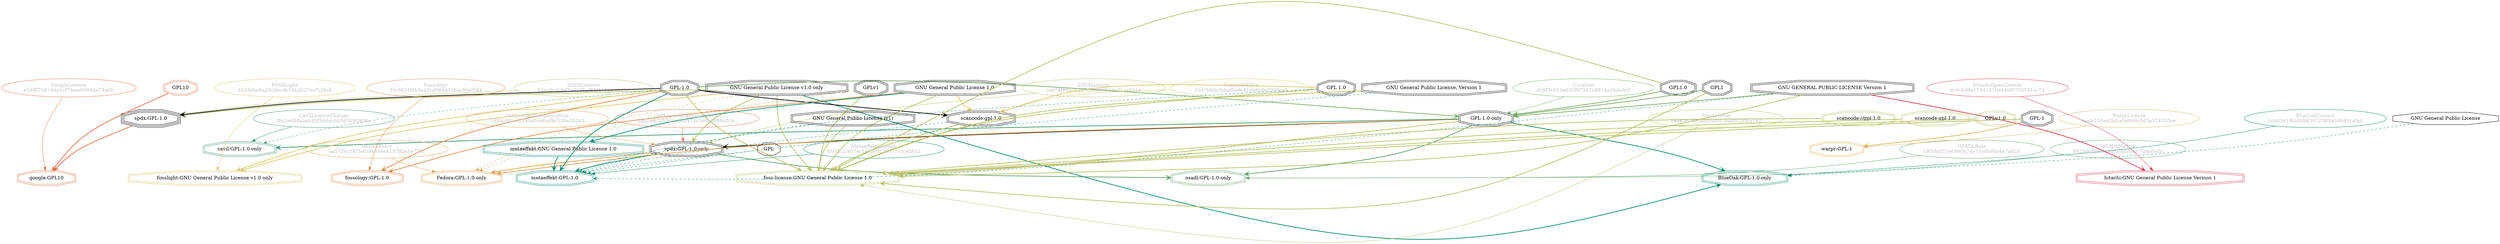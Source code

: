 strict digraph {
    node [shape=box];
    graph [splines=curved];
    1900 [label="SPDXLicense\n1a674f88ed82576b0a09553e21aa521e"
         ,fontcolor=gray
         ,color="#b8bf62"
         ,fillcolor="beige;1"
         ,shape=ellipse];
    1901 [label="spdx:GPL-1.0-only"
         ,shape=doubleoctagon];
    1902 [label="GPL-1.0-only"
         ,shape=doubleoctagon];
    1903 [label="GNU General Public License v1.0 only"
         ,shape=doubleoctagon];
    1912 [label="SPDXLicense\n52ea51dc9d744195af8fd471aa30cf2b"
         ,fontcolor=gray
         ,color="#b8bf62"
         ,fillcolor="beige;1"
         ,shape=ellipse];
    1913 [label="spdx:GPL-1.0"
         ,shape=tripleoctagon];
    1914 [label="GPL-1.0"
         ,shape=doubleoctagon];
    5707 [label="GoogleLicense\ne58fff79819de1cf79eadf06dda74a6b"
         ,fontcolor=gray
         ,color="#e06f45"
         ,fillcolor="beige;1"
         ,shape=ellipse];
    5708 [label="google:GPL10"
         ,color="#e06f45"
         ,shape=doubleoctagon];
    5709 [label=GPL10
         ,color="#e06f45"
         ,shape=doubleoctagon];
    6433 [label="FedoraEntry\naa5728c187b4094656e41578be1e779f"
         ,fontcolor=gray
         ,color="#e09d4b"
         ,fillcolor="beige;1"
         ,shape=ellipse];
    6434 [label="Fedora:GPL-1.0-only"
         ,color="#e09d4b"
         ,shape=doubleoctagon];
    6435 [label=GPLv1
         ,shape=doubleoctagon];
    9341 [label="BlueOakCouncil\n1cdd341f6b89b839723834598831efad"
         ,fontcolor=gray
         ,color="#00876c"
         ,fillcolor="beige;1"
         ,shape=ellipse];
    9342 [label="BlueOak:GPL-1.0-only"
         ,color="#00876c"
         ,shape=doubleoctagon];
    9343 [label="GNU General Public License"
         ,shape=octagon];
    9570 [label="OSADLRule\n193ddd33e6990b24e75c8be0a447ab24"
         ,fontcolor=gray
         ,color="#58a066"
         ,fillcolor="beige;1"
         ,shape=ellipse];
    9571 [label="osadl:GPL-1.0-only"
         ,color="#58a066"
         ,shape=doubleoctagon];
    9866 [label="OSADLMatrix\n6020dcfba08c9bf4c6bf6ed7fa4c6e5e"
         ,fontcolor=gray
         ,color="#58a066"
         ,fillcolor="beige;1"
         ,shape=ellipse];
    16286 [label="ScancodeData\n23d1fd0b0bbaf0ede41eb6b8e7300cc8"
          ,fontcolor=gray
          ,color="#dac767"
          ,fillcolor="beige;1"
          ,shape=ellipse];
    16287 [label="scancode:gpl-1.0"
          ,shape=doubleoctagon];
    16288 [label="GPL 1.0"
          ,shape=doubleoctagon];
    16289 [label="GNU General Public License 1.0"
          ,shape=doubleoctagon];
    26724 [label="Fossology\n5fe3624f6b5a40cd068d318ec96ef784"
          ,fontcolor=gray
          ,color="#e18745"
          ,fillcolor="beige;1"
          ,shape=ellipse];
    26725 [label="fossology:GPL-1.0"
          ,color="#e18745"
          ,shape=doubleoctagon];
    27164 [label=GPL,shape=octagon];
    28713 [label="OrtLicenseCategorization\nbf67d428936b3248473d3e8a0986d53e"
          ,fontcolor=gray
          ,color="#e06f45"
          ,fillcolor="beige;1"
          ,shape=ellipse];
    35460 [label="OrtLicenseCategorization\n1859c0fdedc340e04e6a99c539a20345"
          ,fontcolor=gray
          ,color="#e09d4b"
          ,fillcolor="beige;1"
          ,shape=ellipse];
    36886 [label="CavilLicenseChange\nf0c2ed84abab30f59dabbb5d3690909e"
          ,fontcolor=gray
          ,color="#379469"
          ,fillcolor="beige;1"
          ,shape=ellipse];
    36887 [label="cavil:GPL-1.0-only"
          ,color="#379469"
          ,shape=doubleoctagon];
    42810 [label="MetaeffektLicense\n8f45822407ec1eb8c91385751fc4b931"
          ,fontcolor=gray
          ,color="#00876c"
          ,fillcolor="beige;1"
          ,shape=ellipse];
    42811 [label="metaeffekt:GPL-1.0"
          ,color="#00876c"
          ,shape=doubleoctagon];
    42812 [label="metaeffekt:GNU General Public License 1.0"
          ,color="#00876c"
          ,shape=doubleoctagon];
    42813 [label="GNU General Public License, Version 1"
          ,shape=doubleoctagon];
    42814 [label="GNU General Public License (v1)"
          ,shape=doubleoctagon];
    42815 [label="GNU GENERAL PUBLIC LICENSE Version 1"
          ,shape=doubleoctagon];
    50154 [label="WarprLicense\naaab133ea0bfca0e699c5d3a374520ce"
          ,fontcolor=gray
          ,color="#deb256"
          ,fillcolor="beige;1"
          ,shape=ellipse];
    50155 [label="warpr:GPL-1"
          ,color="#deb256"
          ,shape=doubleoctagon];
    50156 [label="GPL-1"
          ,shape=doubleoctagon];
    50526 [label="FossLicense\n8a463b7f55a8b4af0f79ad0f29f6a192"
          ,fontcolor=gray
          ,color="#b8bf62"
          ,fillcolor="beige;1"
          ,shape=ellipse];
    50527 [label="foss-license:GNU General Public License 1.0"
          ,color="#b8bf62"
          ,shape=doubleoctagon];
    50528 [label="GPL1.0"
          ,shape=doubleoctagon];
    50529 [label=GPL1
          ,shape=doubleoctagon];
    50530 [label="scancode://gpl-1.0"
          ,color="#b8bf62"
          ,shape=doubleoctagon];
    50531 [label="scancode:gpl-1.0"
          ,color="#b8bf62"
          ,shape=doubleoctagon];
    50532 [label="GPLv1.0"
          ,color="#b8bf62"
          ,shape=doubleoctagon];
    51115 [label="FOSSLight\n5b33dbe6a20cdecdb54b2027ecf528c6"
          ,fontcolor=gray
          ,color="#dac767"
          ,fillcolor="beige;1"
          ,shape=ellipse];
    51116 [label="fosslight:GNU General Public License v1.0 only"
          ,color="#dac767"
          ,shape=doubleoctagon];
    51216 [label="HitachiOpenLicense\nec9c4d6e174d101be946f6703551ac75"
          ,fontcolor=gray
          ,color="#d43d51"
          ,fillcolor="beige;1"
          ,shape=ellipse];
    51217 [label="hitachi:GNU General Public License Version 1"
          ,color="#d43d51"
          ,shape=doubleoctagon];
    55991 [label="Curation\nd08f3c033e830f97382b8814a26dedc2"
          ,fontcolor=gray
          ,color="#78ab63"
          ,fillcolor="beige;1"
          ,shape=ellipse];
    1900 -> 1901 [weight=0.5
                 ,color="#b8bf62"];
    1901 -> 6434 [style=bold
                 ,arrowhead=vee
                 ,weight=0.7
                 ,color="#e09d4b"];
    1901 -> 9571 [style=bold
                 ,arrowhead=vee
                 ,weight=0.7
                 ,color="#58a066"];
    1901 -> 42811 [style=bold
                  ,arrowhead=vee
                  ,weight=0.7
                  ,color="#00876c"];
    1902 -> 1901 [style=bold
                 ,arrowhead=vee
                 ,weight=0.7];
    1902 -> 6434 [style=bold
                 ,arrowhead=vee
                 ,weight=0.7
                 ,color="#e09d4b"];
    1902 -> 9342 [style=bold
                 ,arrowhead=vee
                 ,weight=0.7
                 ,color="#00876c"];
    1902 -> 9571 [style=bold
                 ,arrowhead=vee
                 ,weight=0.7
                 ,color="#58a066"];
    1902 -> 36887 [style=bold
                  ,arrowhead=vee
                  ,weight=0.7
                  ,color="#379469"];
    1902 -> 36887 [style=bold
                  ,arrowhead=vee
                  ,weight=0.7
                  ,color="#379469"];
    1902 -> 50527 [style=bold
                  ,arrowhead=vee
                  ,weight=0.7
                  ,color="#b8bf62"];
    1903 -> 1901 [style=bold
                 ,arrowhead=vee
                 ,weight=0.7
                 ,color="#b8bf62"];
    1903 -> 1913 [style=bold
                 ,arrowhead=vee
                 ,weight=0.7
                 ,color="#b8bf62"];
    1903 -> 6434 [style=dashed
                 ,arrowhead=vee
                 ,weight=0.5
                 ,color="#e09d4b"];
    1903 -> 9342 [style=bold
                 ,arrowhead=vee
                 ,weight=0.7
                 ,color="#00876c"];
    1903 -> 50527 [style=bold
                  ,arrowhead=vee
                  ,weight=0.7
                  ,color="#b8bf62"];
    1903 -> 51116 [style=bold
                  ,arrowhead=vee
                  ,weight=0.7
                  ,color="#dac767"];
    1912 -> 1913 [weight=0.5
                 ,color="#b8bf62"];
    1913 -> 5708 [style=bold
                 ,arrowhead=vee
                 ,weight=0.7
                 ,color="#e06f45"];
    1914 -> 1902 [style=bold
                 ,arrowhead=vee
                 ,weight=0.7
                 ,color="#78ab63"];
    1914 -> 1913 [style=bold
                 ,arrowhead=vee
                 ,weight=0.7];
    1914 -> 16287 [style=bold
                  ,arrowhead=vee
                  ,weight=0.7];
    1914 -> 26725 [style=bold
                  ,arrowhead=vee
                  ,weight=0.7
                  ,color="#e18745"];
    1914 -> 36887 [style=dashed
                  ,arrowhead=vee
                  ,weight=0.5
                  ,color="#379469"];
    1914 -> 42811 [style=bold
                  ,arrowhead=vee
                  ,weight=0.7
                  ,color="#00876c"];
    1914 -> 50527 [style=bold
                  ,arrowhead=vee
                  ,weight=0.7
                  ,color="#b8bf62"];
    1914 -> 51116 [style=bold
                  ,arrowhead=vee
                  ,weight=0.7
                  ,color="#dac767"];
    5707 -> 5708 [weight=0.5
                 ,color="#e06f45"];
    5709 -> 5708 [style=bold
                 ,arrowhead=vee
                 ,weight=0.7
                 ,color="#e06f45"];
    6433 -> 6434 [weight=0.5
                 ,color="#e09d4b"];
    6435 -> 6434 [style=dashed
                 ,arrowhead=vee
                 ,weight=0.5
                 ,color="#e09d4b"];
    6435 -> 50527 [style=bold
                  ,arrowhead=vee
                  ,weight=0.7
                  ,color="#b8bf62"];
    9341 -> 9342 [weight=0.5
                 ,color="#00876c"];
    9343 -> 9342 [style=dashed
                 ,arrowhead=vee
                 ,weight=0.5
                 ,color="#00876c"];
    9570 -> 9571 [weight=0.5
                 ,color="#58a066"];
    9866 -> 9571 [weight=0.5
                 ,color="#58a066"];
    16286 -> 16287 [weight=0.5
                   ,color="#dac767"];
    16287 -> 42811 [style=dashed
                   ,arrowhead=vee
                   ,weight=0.5
                   ,color="#00876c"];
    16287 -> 50527 [style=bold
                   ,arrowhead=vee
                   ,weight=0.7
                   ,color="#b8bf62"];
    16288 -> 16287 [style=bold
                   ,arrowhead=vee
                   ,weight=0.7
                   ,color="#dac767"];
    16288 -> 42811 [style=dashed
                   ,arrowhead=vee
                   ,weight=0.5
                   ,color="#00876c"];
    16288 -> 50527 [style=bold
                   ,arrowhead=vee
                   ,weight=0.7
                   ,color="#b8bf62"];
    16289 -> 16287 [style=bold
                   ,arrowhead=vee
                   ,weight=0.7
                   ,color="#dac767"];
    16289 -> 26725 [style=bold
                   ,arrowhead=vee
                   ,weight=0.7
                   ,color="#e18745"];
    16289 -> 42812 [style=bold
                   ,arrowhead=vee
                   ,weight=0.7
                   ,color="#00876c"];
    16289 -> 50527 [style=bold
                   ,arrowhead=vee
                   ,weight=0.7
                   ,color="#b8bf62"];
    26724 -> 26725 [weight=0.5
                   ,color="#e18745"];
    27164 -> 42811 [style=dashed
                   ,arrowhead=vee
                   ,weight=0.5
                   ,color="#00876c"];
    28713 -> 1901 [weight=0.5
                  ,color="#e06f45"];
    35460 -> 1901 [weight=0.5
                  ,color="#e09d4b"];
    36886 -> 36887 [weight=0.5
                   ,color="#379469"];
    42810 -> 42811 [weight=0.5
                   ,color="#00876c"];
    42812 -> 42811 [style=bold
                   ,arrowhead=vee
                   ,weight=0.7
                   ,color="#00876c"];
    42813 -> 42811 [style=dashed
                   ,arrowhead=vee
                   ,weight=0.5
                   ,color="#00876c"];
    42813 -> 50527 [style=bold
                   ,arrowhead=vee
                   ,weight=0.7
                   ,color="#b8bf62"];
    42814 -> 42811 [style=dashed
                   ,arrowhead=vee
                   ,weight=0.5
                   ,color="#00876c"];
    42814 -> 50527 [style=bold
                   ,arrowhead=vee
                   ,weight=0.7
                   ,color="#b8bf62"];
    42815 -> 1902 [style=bold
                  ,arrowhead=vee
                  ,weight=0.7
                  ,color="#78ab63"];
    42815 -> 42811 [style=dashed
                   ,arrowhead=vee
                   ,weight=0.5
                   ,color="#00876c"];
    42815 -> 50527 [style=bold
                   ,arrowhead=vee
                   ,weight=0.7
                   ,color="#b8bf62"];
    42815 -> 51217 [style=bold
                   ,arrowhead=vee
                   ,weight=0.7
                   ,color="#d43d51"];
    50154 -> 50155 [weight=0.5
                   ,color="#deb256"];
    50156 -> 50155 [style=bold
                   ,arrowhead=vee
                   ,weight=0.7
                   ,color="#deb256"];
    50156 -> 50527 [style=bold
                   ,arrowhead=vee
                   ,weight=0.7
                   ,color="#b8bf62"];
    50526 -> 50527 [weight=0.5
                   ,color="#b8bf62"];
    50528 -> 1902 [style=bold
                  ,arrowhead=vee
                  ,weight=0.7
                  ,color="#78ab63"];
    50528 -> 50527 [style=bold
                   ,arrowhead=vee
                   ,weight=0.7
                   ,color="#b8bf62"];
    50529 -> 1902 [style=bold
                  ,arrowhead=vee
                  ,weight=0.7
                  ,color="#78ab63"];
    50529 -> 50527 [style=bold
                   ,arrowhead=vee
                   ,weight=0.7
                   ,color="#b8bf62"];
    50530 -> 50527 [style=bold
                   ,arrowhead=vee
                   ,weight=0.7
                   ,color="#b8bf62"];
    50531 -> 50527 [style=bold
                   ,arrowhead=vee
                   ,weight=0.7
                   ,color="#b8bf62"];
    50532 -> 50527 [style=bold
                   ,arrowhead=vee
                   ,weight=0.7
                   ,color="#b8bf62"];
    51115 -> 51116 [weight=0.5
                   ,color="#dac767"];
    51216 -> 51217 [weight=0.5
                   ,color="#d43d51"];
    55991 -> 1902 [weight=0.5
                  ,color="#78ab63"];
}
